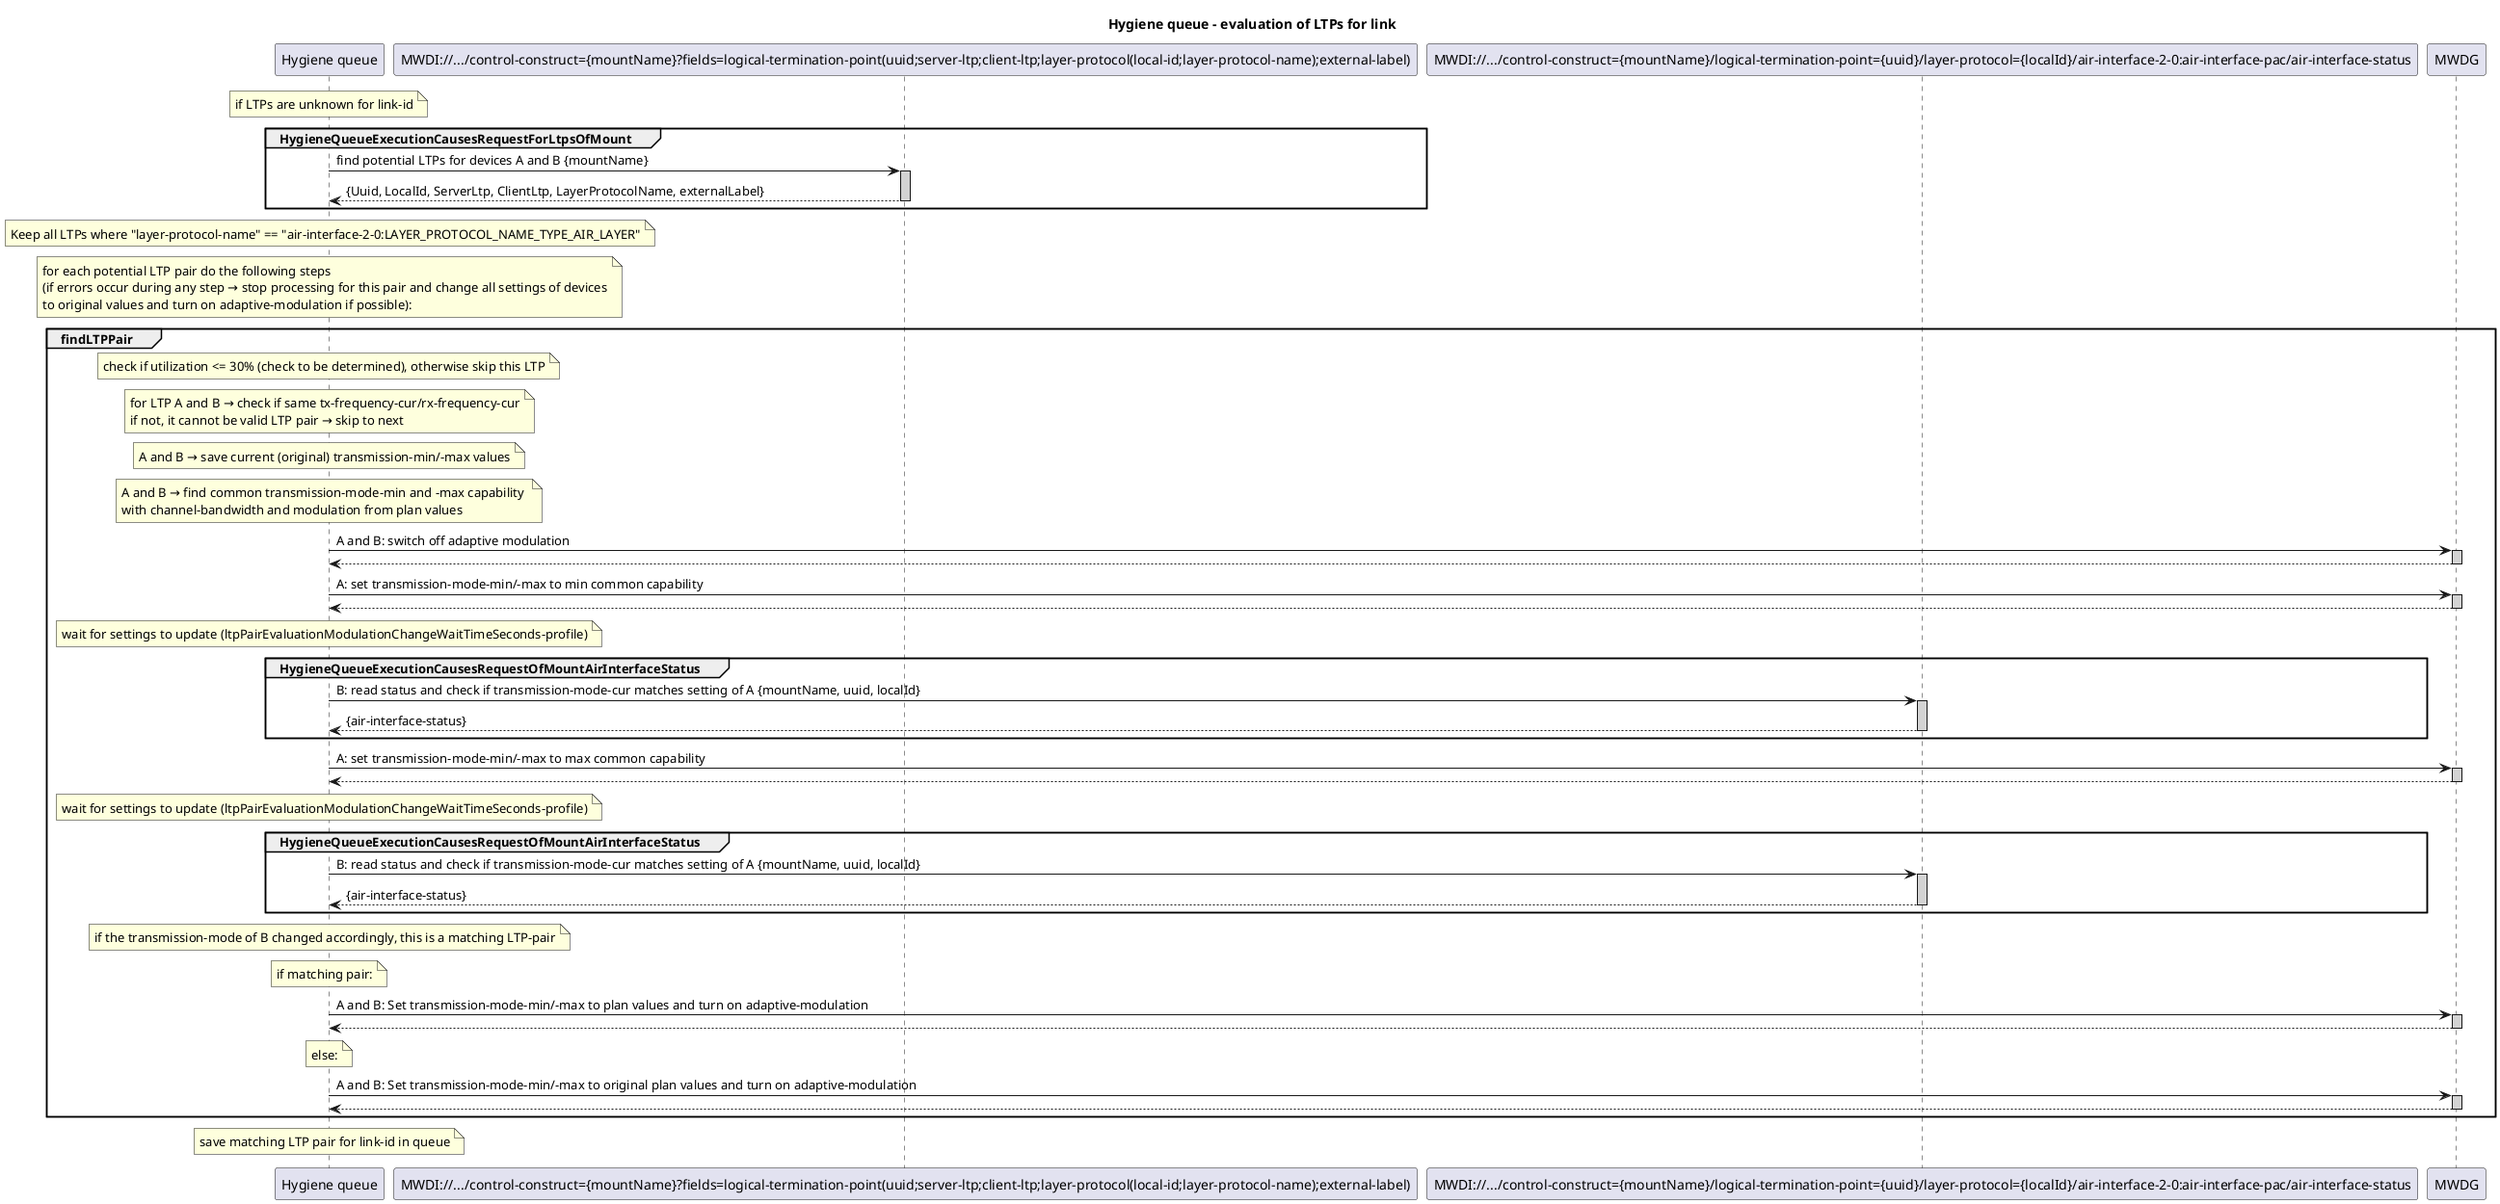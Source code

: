 
@startuml im005_hygieneQueueCausesEvaluationofLtpsForLink

title Hygiene queue - evaluation of LTPs for link

participant "Hygiene queue" as LILW_hygieneQueue
participant "MWDI://.../control-construct={mountName}?fields=logical-termination-point(uuid;server-ltp;client-ltp;layer-protocol(local-id;layer-protocol-name);external-label)" as MWDI
participant "MWDI://.../control-construct={mountName}/logical-termination-point={uuid}/layer-protocol={localId}/air-interface-2-0:air-interface-pac/air-interface-status" as MWDI2
participant "MWDG" as MWDG

note over LILW_hygieneQueue
  if LTPs are unknown for link-id
end note

group HygieneQueueExecutionCausesRequestForLtpsOfMount
    LILW_hygieneQueue -> MWDI: find potential LTPs for devices A and B {mountName}
    activate MWDI #LightGrey

    LILW_hygieneQueue <-- MWDI : {Uuid, LocalId, ServerLtp, ClientLtp, LayerProtocolName, externalLabel}
    deactivate MWDI
end

note over LILW_hygieneQueue
    Keep all LTPs where "layer-protocol-name" == "air-interface-2-0:LAYER_PROTOCOL_NAME_TYPE_AIR_LAYER"
end note

note over LILW_hygieneQueue
  for each potential LTP pair do the following steps
  (if errors occur during any step → stop processing for this pair and change all settings of devices
  to original values and turn on adaptive-modulation if possible):
end note

group findLTPPair
    note over LILW_hygieneQueue: check if utilization <= 30% (check to be determined), otherwise skip this LTP

    note over LILW_hygieneQueue: for LTP A and B → check if same tx-frequency-cur/rx-frequency-cur\nif not, it cannot be valid LTP pair → skip to next

    note over LILW_hygieneQueue: A and B → save current (original) transmission-min/-max values

    note over LILW_hygieneQueue: A and B → find common transmission-mode-min and -max capability \nwith channel-bandwidth and modulation from plan values

    LILW_hygieneQueue -> MWDG: A and B: switch off adaptive modulation
    activate MWDG #LightGrey
    LILW_hygieneQueue <-- MWDG
    deactivate MWDG

    LILW_hygieneQueue -> MWDG: A: set transmission-mode-min/-max to min common capability
    activate MWDG #LightGrey
    LILW_hygieneQueue <-- MWDG
    deactivate MWDG

    note over LILW_hygieneQueue: wait for settings to update (ltpPairEvaluationModulationChangeWaitTimeSeconds-profile)
    group HygieneQueueExecutionCausesRequestOfMountAirInterfaceStatus
        LILW_hygieneQueue -> MWDI2: B: read status and check if transmission-mode-cur matches setting of A {mountName, uuid, localId}
        activate MWDI2 #LightGrey
        LILW_hygieneQueue <-- MWDI2 : {air-interface-status}
        deactivate MWDI2
    end

    LILW_hygieneQueue -> MWDG: A: set transmission-mode-min/-max to max common capability
    activate MWDG #LightGrey
    LILW_hygieneQueue <-- MWDG
    deactivate MWDG

    note over LILW_hygieneQueue: wait for settings to update (ltpPairEvaluationModulationChangeWaitTimeSeconds-profile)

    group HygieneQueueExecutionCausesRequestOfMountAirInterfaceStatus
        LILW_hygieneQueue -> MWDI2: B: read status and check if transmission-mode-cur matches setting of A {mountName, uuid, localId}
        activate MWDI2 #LightGrey
        LILW_hygieneQueue <-- MWDI2 : {air-interface-status}
        deactivate MWDI2
    end

    note over of LILW_hygieneQueue: if the transmission-mode of B changed accordingly, this is a matching LTP-pair

    note over of LILW_hygieneQueue: if matching pair:
    LILW_hygieneQueue -> MWDG: A and B: Set transmission-mode-min/-max to plan values and turn on adaptive-modulation
    activate MWDG #LightGrey
    LILW_hygieneQueue <-- MWDG
    deactivate MWDG

    note over of LILW_hygieneQueue: else:
    LILW_hygieneQueue -> MWDG: A and B: Set transmission-mode-min/-max to original plan values and turn on adaptive-modulation
    activate MWDG #LightGrey
    LILW_hygieneQueue <-- MWDG
    deactivate MWDG
end

note over LILW_hygieneQueue
    save matching LTP pair for link-id in queue
end note

@enduml

